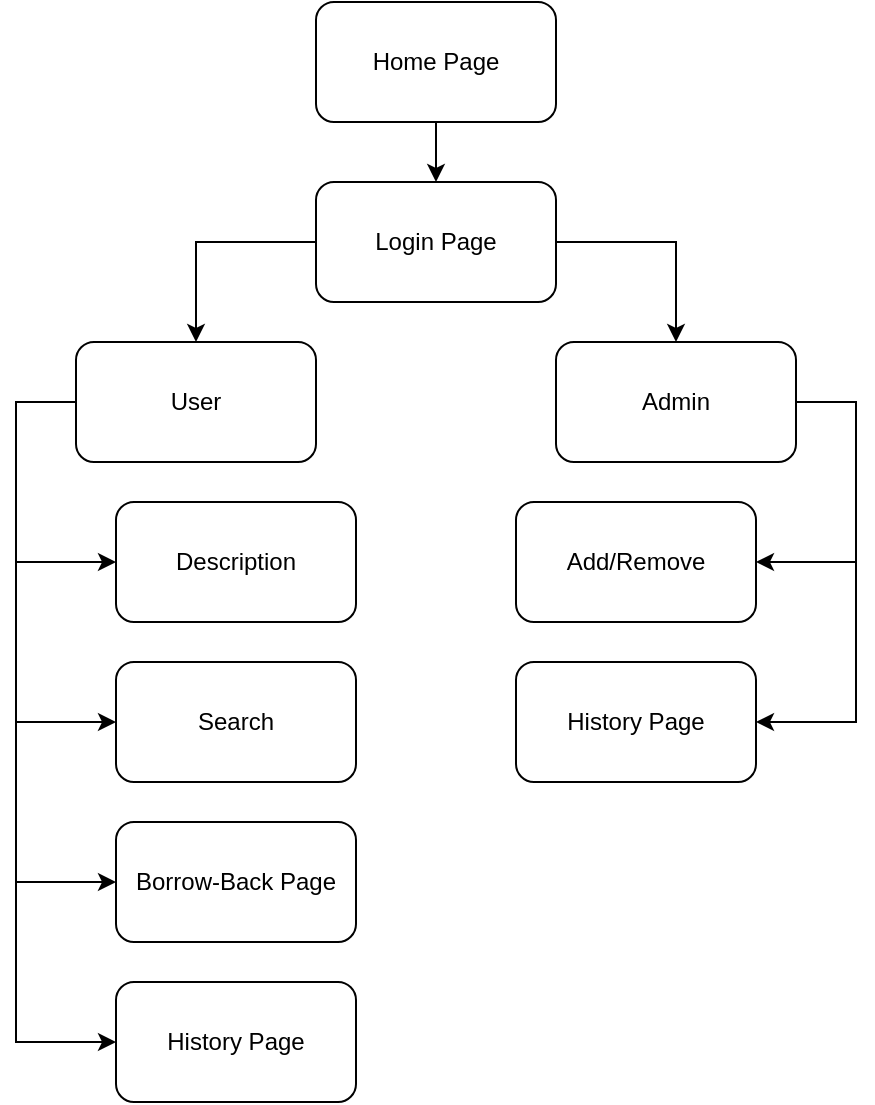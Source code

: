 <mxfile version="20.5.3" type="device"><diagram id="9E2zxPYapBk0Pr1mJfpU" name="Page-1"><mxGraphModel dx="985" dy="610" grid="1" gridSize="10" guides="1" tooltips="1" connect="1" arrows="1" fold="1" page="1" pageScale="1" pageWidth="850" pageHeight="1100" math="0" shadow="0"><root><mxCell id="0"/><mxCell id="1" parent="0"/><mxCell id="nNpM2GCtO034Q1LVa6Ce-2" value="" style="edgeStyle=orthogonalEdgeStyle;rounded=0;orthogonalLoop=1;jettySize=auto;html=1;" edge="1" parent="1" source="h3fMBL0YT6JkFrL-1pwS-1" target="h3fMBL0YT6JkFrL-1pwS-2"><mxGeometry relative="1" as="geometry"/></mxCell><mxCell id="h3fMBL0YT6JkFrL-1pwS-1" value="Home Page" style="rounded=1;whiteSpace=wrap;html=1;" parent="1" vertex="1"><mxGeometry x="360" y="30" width="120" height="60" as="geometry"/></mxCell><mxCell id="nNpM2GCtO034Q1LVa6Ce-4" style="edgeStyle=orthogonalEdgeStyle;rounded=0;orthogonalLoop=1;jettySize=auto;html=1;" edge="1" parent="1" source="h3fMBL0YT6JkFrL-1pwS-2" target="h3fMBL0YT6JkFrL-1pwS-7"><mxGeometry relative="1" as="geometry"><Array as="points"><mxPoint x="540" y="150"/></Array></mxGeometry></mxCell><mxCell id="nNpM2GCtO034Q1LVa6Ce-5" style="edgeStyle=orthogonalEdgeStyle;rounded=0;orthogonalLoop=1;jettySize=auto;html=1;" edge="1" parent="1" source="h3fMBL0YT6JkFrL-1pwS-2" target="h3fMBL0YT6JkFrL-1pwS-8"><mxGeometry relative="1" as="geometry"><Array as="points"><mxPoint x="300" y="150"/></Array></mxGeometry></mxCell><mxCell id="h3fMBL0YT6JkFrL-1pwS-2" value="Login Page" style="rounded=1;whiteSpace=wrap;html=1;" parent="1" vertex="1"><mxGeometry x="360" y="120" width="120" height="60" as="geometry"/></mxCell><mxCell id="h3fMBL0YT6JkFrL-1pwS-5" value="Borrow-Back Page" style="rounded=1;whiteSpace=wrap;html=1;" parent="1" vertex="1"><mxGeometry x="260" y="440" width="120" height="60" as="geometry"/></mxCell><mxCell id="h3fMBL0YT6JkFrL-1pwS-6" value="History Page" style="rounded=1;whiteSpace=wrap;html=1;" parent="1" vertex="1"><mxGeometry x="260" y="520" width="120" height="60" as="geometry"/></mxCell><mxCell id="nNpM2GCtO034Q1LVa6Ce-6" style="edgeStyle=orthogonalEdgeStyle;rounded=0;orthogonalLoop=1;jettySize=auto;html=1;entryX=1;entryY=0.5;entryDx=0;entryDy=0;" edge="1" parent="1" source="h3fMBL0YT6JkFrL-1pwS-7" target="h3fMBL0YT6JkFrL-1pwS-21"><mxGeometry relative="1" as="geometry"><Array as="points"><mxPoint x="630" y="230"/><mxPoint x="630" y="310"/></Array></mxGeometry></mxCell><mxCell id="nNpM2GCtO034Q1LVa6Ce-13" style="edgeStyle=orthogonalEdgeStyle;rounded=0;orthogonalLoop=1;jettySize=auto;html=1;entryX=1;entryY=0.5;entryDx=0;entryDy=0;" edge="1" parent="1" source="h3fMBL0YT6JkFrL-1pwS-7" target="nNpM2GCtO034Q1LVa6Ce-11"><mxGeometry relative="1" as="geometry"><Array as="points"><mxPoint x="630" y="230"/><mxPoint x="630" y="390"/></Array></mxGeometry></mxCell><mxCell id="h3fMBL0YT6JkFrL-1pwS-7" value="Admin" style="rounded=1;whiteSpace=wrap;html=1;" parent="1" vertex="1"><mxGeometry x="480" y="200" width="120" height="60" as="geometry"/></mxCell><mxCell id="nNpM2GCtO034Q1LVa6Ce-7" style="edgeStyle=orthogonalEdgeStyle;rounded=0;orthogonalLoop=1;jettySize=auto;html=1;entryX=0;entryY=0.5;entryDx=0;entryDy=0;" edge="1" parent="1" source="h3fMBL0YT6JkFrL-1pwS-8" target="h3fMBL0YT6JkFrL-1pwS-9"><mxGeometry relative="1" as="geometry"><Array as="points"><mxPoint x="210" y="230"/><mxPoint x="210" y="310"/></Array></mxGeometry></mxCell><mxCell id="nNpM2GCtO034Q1LVa6Ce-8" style="edgeStyle=orthogonalEdgeStyle;rounded=0;orthogonalLoop=1;jettySize=auto;html=1;exitX=0;exitY=0.5;exitDx=0;exitDy=0;entryX=0;entryY=0.5;entryDx=0;entryDy=0;" edge="1" parent="1" source="h3fMBL0YT6JkFrL-1pwS-8" target="h3fMBL0YT6JkFrL-1pwS-10"><mxGeometry relative="1" as="geometry"><Array as="points"><mxPoint x="210" y="230"/><mxPoint x="210" y="390"/></Array></mxGeometry></mxCell><mxCell id="nNpM2GCtO034Q1LVa6Ce-9" style="edgeStyle=orthogonalEdgeStyle;rounded=0;orthogonalLoop=1;jettySize=auto;html=1;entryX=0;entryY=0.5;entryDx=0;entryDy=0;" edge="1" parent="1" source="h3fMBL0YT6JkFrL-1pwS-8" target="h3fMBL0YT6JkFrL-1pwS-5"><mxGeometry relative="1" as="geometry"><Array as="points"><mxPoint x="210" y="230"/><mxPoint x="210" y="470"/></Array></mxGeometry></mxCell><mxCell id="nNpM2GCtO034Q1LVa6Ce-10" style="edgeStyle=orthogonalEdgeStyle;rounded=0;orthogonalLoop=1;jettySize=auto;html=1;entryX=0;entryY=0.5;entryDx=0;entryDy=0;" edge="1" parent="1" source="h3fMBL0YT6JkFrL-1pwS-8" target="h3fMBL0YT6JkFrL-1pwS-6"><mxGeometry relative="1" as="geometry"><Array as="points"><mxPoint x="210" y="230"/><mxPoint x="210" y="550"/></Array></mxGeometry></mxCell><mxCell id="h3fMBL0YT6JkFrL-1pwS-8" value="User" style="rounded=1;whiteSpace=wrap;html=1;" parent="1" vertex="1"><mxGeometry x="240" y="200" width="120" height="60" as="geometry"/></mxCell><mxCell id="h3fMBL0YT6JkFrL-1pwS-9" value="Description" style="rounded=1;whiteSpace=wrap;html=1;" parent="1" vertex="1"><mxGeometry x="260" y="280" width="120" height="60" as="geometry"/></mxCell><mxCell id="h3fMBL0YT6JkFrL-1pwS-10" value="Search" style="rounded=1;whiteSpace=wrap;html=1;" parent="1" vertex="1"><mxGeometry x="260" y="360" width="120" height="60" as="geometry"/></mxCell><mxCell id="h3fMBL0YT6JkFrL-1pwS-21" value="Add/Remove" style="rounded=1;whiteSpace=wrap;html=1;" parent="1" vertex="1"><mxGeometry x="460" y="280" width="120" height="60" as="geometry"/></mxCell><mxCell id="nNpM2GCtO034Q1LVa6Ce-11" value="History Page" style="rounded=1;whiteSpace=wrap;html=1;" vertex="1" parent="1"><mxGeometry x="460" y="360" width="120" height="60" as="geometry"/></mxCell></root></mxGraphModel></diagram></mxfile>